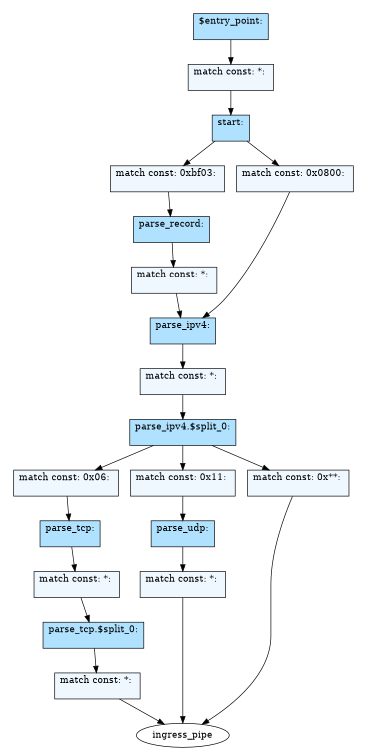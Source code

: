 digraph parser {
size="8,5"
subgraph cluster_0 {style=invis;
State0x5d162a0 [style=filled, fillcolor=lightskyblue1, shape=record, label="{start:\l\l}"];
Match0x163dd2a0 [style=filled, fillcolor=aliceblue, shape=record, label="{match const: 0xbf03: \l\l}"];
Match0x163dd000 [style=filled, fillcolor=aliceblue, shape=record, label="{match const: 0x0800: \l\l}"];
}
subgraph cluster_1 {style=invis;
State0x5d16380 [style=filled, fillcolor=lightskyblue1, shape=record, label="{\$entry_point:\l\l}"];
Match0x163a8d20 [style=filled, fillcolor=aliceblue, shape=record, label="{match const: *: \l\l}"];
}
subgraph cluster_2 {style=invis;
State0x5d5c000 [style=filled, fillcolor=lightskyblue1, shape=record, label="{parse_tcp:\l\l}"];
Match0x15d0c540 [style=filled, fillcolor=aliceblue, shape=record, label="{match const: *: \l\l}"];
}
subgraph cluster_3 {style=invis;
State0x5d5c0e0 [style=filled, fillcolor=lightskyblue1, shape=record, label="{parse_tcp\.\$split_0:\l\l}"];
Match0x15d0c7e0 [style=filled, fillcolor=aliceblue, shape=record, label="{match const: *: \l\l}"];
}
subgraph cluster_4 {style=invis;
State0x5d5c1c0 [style=filled, fillcolor=lightskyblue1, shape=record, label="{parse_udp:\l\l}"];
Match0x15d0c2a0 [style=filled, fillcolor=aliceblue, shape=record, label="{match const: *: \l\l}"];
}
subgraph cluster_5 {style=invis;
State0x5d5c540 [style=filled, fillcolor=lightskyblue1, shape=record, label="{parse_ipv4\.\$split_0:\l\l}"];
Match0x15d0c000 [style=filled, fillcolor=aliceblue, shape=record, label="{match const: 0x06: \l\l}"];
Match0x163ddd20 [style=filled, fillcolor=aliceblue, shape=record, label="{match const: 0x11: \l\l}"];
Match0x163dda80 [style=filled, fillcolor=aliceblue, shape=record, label="{match const: 0x**: \l\l}"];
}
subgraph cluster_6 {style=invis;
State0x5d5c8c0 [style=filled, fillcolor=lightskyblue1, shape=record, label="{parse_ipv4:\l\l}"];
Match0x163dd7e0 [style=filled, fillcolor=aliceblue, shape=record, label="{match const: *: \l\l}"];
}
subgraph cluster_7 {style=invis;
State0x5d5c9a0 [style=filled, fillcolor=lightskyblue1, shape=record, label="{parse_record:\l\l}"];
Match0x163dd540 [style=filled, fillcolor=aliceblue, shape=record, label="{match const: *: \l\l}"];
}
State0x5d162a0 -> Match0x163dd2a0
Match0x163dd2a0 -> State0x5d5c9a0
State0x5d162a0 -> Match0x163dd000
Match0x163dd000 -> State0x5d5c8c0
State0x5d16380 -> Match0x163a8d20
Match0x163a8d20 -> State0x5d162a0
State0x5d5c000 -> Match0x15d0c540
Match0x15d0c540 -> State0x5d5c0e0
State0x5d5c0e0 -> Match0x15d0c7e0
Match0x15d0c7e0 -> ingress_pipe
State0x5d5c1c0 -> Match0x15d0c2a0
Match0x15d0c2a0 -> ingress_pipe
State0x5d5c540 -> Match0x15d0c000
Match0x15d0c000 -> State0x5d5c000
State0x5d5c540 -> Match0x163ddd20
Match0x163ddd20 -> State0x5d5c1c0
State0x5d5c540 -> Match0x163dda80
Match0x163dda80 -> ingress_pipe
State0x5d5c8c0 -> Match0x163dd7e0
Match0x163dd7e0 -> State0x5d5c540
State0x5d5c9a0 -> Match0x163dd540
Match0x163dd540 -> State0x5d5c8c0
}
